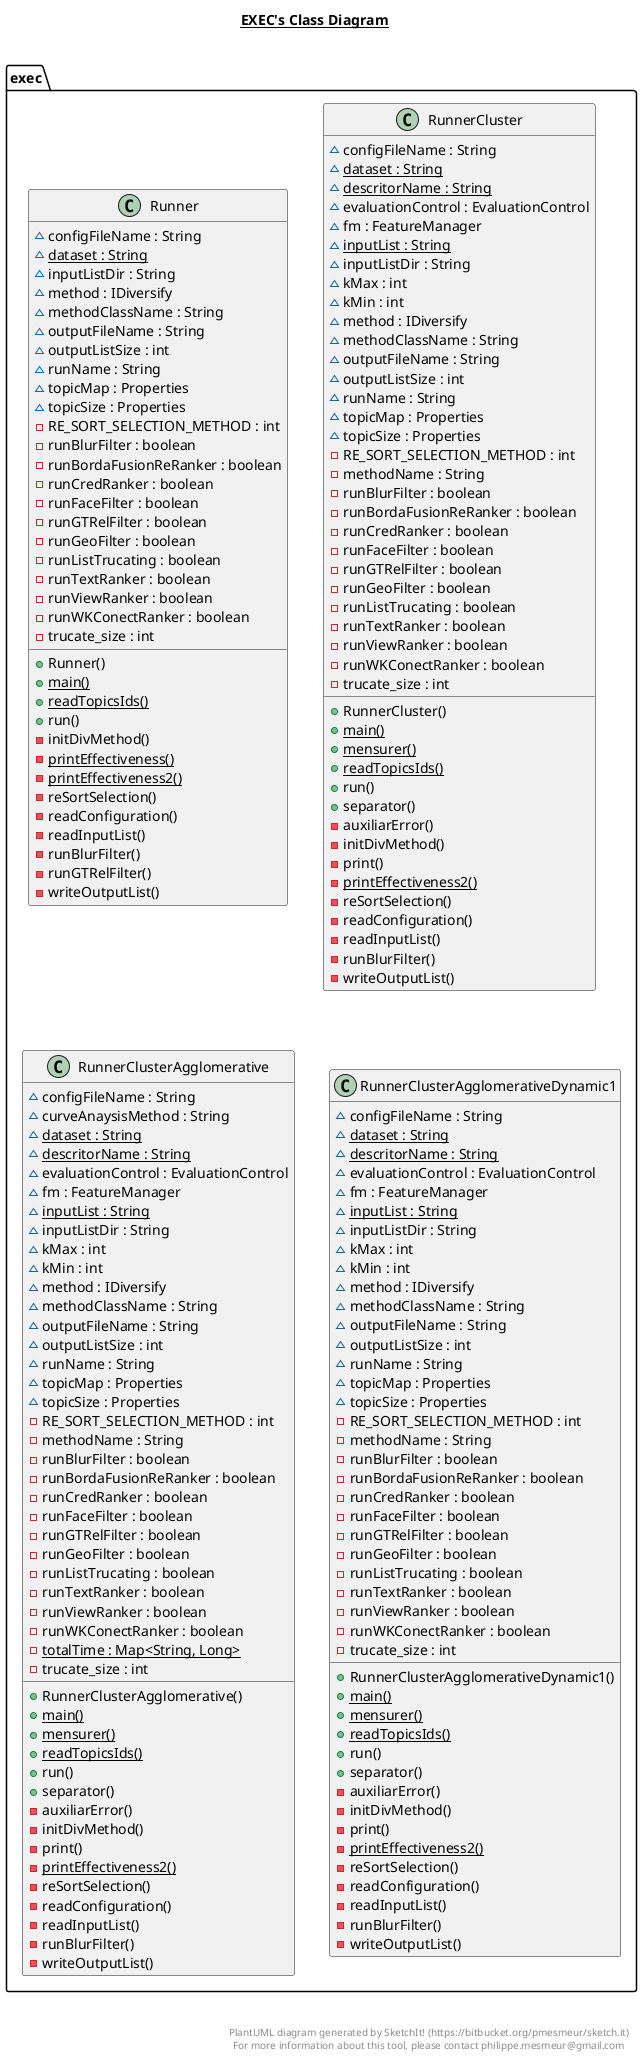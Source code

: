 @startuml

title __EXEC's Class Diagram__\n

  namespace exec {
    class exec.Runner {
        ~ configFileName : String
        {static} ~ dataset : String
        ~ inputListDir : String
        ~ method : IDiversify
        ~ methodClassName : String
        ~ outputFileName : String
        ~ outputListSize : int
        ~ runName : String
        ~ topicMap : Properties
        ~ topicSize : Properties
        - RE_SORT_SELECTION_METHOD : int
        - runBlurFilter : boolean
        - runBordaFusionReRanker : boolean
        - runCredRanker : boolean
        - runFaceFilter : boolean
        - runGTRelFilter : boolean
        - runGeoFilter : boolean
        - runListTrucating : boolean
        - runTextRanker : boolean
        - runViewRanker : boolean
        - runWKConectRanker : boolean
        - trucate_size : int
        + Runner()
        {static} + main()
        {static} + readTopicsIds()
        + run()
        - initDivMethod()
        {static} - printEffectiveness()
        {static} - printEffectiveness2()
        - reSortSelection()
        - readConfiguration()
        - readInputList()
        - runBlurFilter()
        - runGTRelFilter()
        - writeOutputList()
    }
  }
  

  namespace exec {
    class exec.RunnerCluster {
        ~ configFileName : String
        {static} ~ dataset : String
        {static} ~ descritorName : String
        ~ evaluationControl : EvaluationControl
        ~ fm : FeatureManager
        {static} ~ inputList : String
        ~ inputListDir : String
        ~ kMax : int
        ~ kMin : int
        ~ method : IDiversify
        ~ methodClassName : String
        ~ outputFileName : String
        ~ outputListSize : int
        ~ runName : String
        ~ topicMap : Properties
        ~ topicSize : Properties
        - RE_SORT_SELECTION_METHOD : int
        - methodName : String
        - runBlurFilter : boolean
        - runBordaFusionReRanker : boolean
        - runCredRanker : boolean
        - runFaceFilter : boolean
        - runGTRelFilter : boolean
        - runGeoFilter : boolean
        - runListTrucating : boolean
        - runTextRanker : boolean
        - runViewRanker : boolean
        - runWKConectRanker : boolean
        - trucate_size : int
        + RunnerCluster()
        {static} + main()
        {static} + mensurer()
        {static} + readTopicsIds()
        + run()
        + separator()
        - auxiliarError()
        - initDivMethod()
        - print()
        {static} - printEffectiveness2()
        - reSortSelection()
        - readConfiguration()
        - readInputList()
        - runBlurFilter()
        - writeOutputList()
    }
  }
  

  namespace exec {
    class exec.RunnerClusterAgglomerative {
        ~ configFileName : String
        ~ curveAnaysisMethod : String
        {static} ~ dataset : String
        {static} ~ descritorName : String
        ~ evaluationControl : EvaluationControl
        ~ fm : FeatureManager
        {static} ~ inputList : String
        ~ inputListDir : String
        ~ kMax : int
        ~ kMin : int
        ~ method : IDiversify
        ~ methodClassName : String
        ~ outputFileName : String
        ~ outputListSize : int
        ~ runName : String
        ~ topicMap : Properties
        ~ topicSize : Properties
        - RE_SORT_SELECTION_METHOD : int
        - methodName : String
        - runBlurFilter : boolean
        - runBordaFusionReRanker : boolean
        - runCredRanker : boolean
        - runFaceFilter : boolean
        - runGTRelFilter : boolean
        - runGeoFilter : boolean
        - runListTrucating : boolean
        - runTextRanker : boolean
        - runViewRanker : boolean
        - runWKConectRanker : boolean
        {static} - totalTime : Map<String, Long>
        - trucate_size : int
        + RunnerClusterAgglomerative()
        {static} + main()
        {static} + mensurer()
        {static} + readTopicsIds()
        + run()
        + separator()
        - auxiliarError()
        - initDivMethod()
        - print()
        {static} - printEffectiveness2()
        - reSortSelection()
        - readConfiguration()
        - readInputList()
        - runBlurFilter()
        - writeOutputList()
    }
  }
  

  namespace exec {
    class exec.RunnerClusterAgglomerativeDynamic1 {
        ~ configFileName : String
        {static} ~ dataset : String
        {static} ~ descritorName : String
        ~ evaluationControl : EvaluationControl
        ~ fm : FeatureManager
        {static} ~ inputList : String
        ~ inputListDir : String
        ~ kMax : int
        ~ kMin : int
        ~ method : IDiversify
        ~ methodClassName : String
        ~ outputFileName : String
        ~ outputListSize : int
        ~ runName : String
        ~ topicMap : Properties
        ~ topicSize : Properties
        - RE_SORT_SELECTION_METHOD : int
        - methodName : String
        - runBlurFilter : boolean
        - runBordaFusionReRanker : boolean
        - runCredRanker : boolean
        - runFaceFilter : boolean
        - runGTRelFilter : boolean
        - runGeoFilter : boolean
        - runListTrucating : boolean
        - runTextRanker : boolean
        - runViewRanker : boolean
        - runWKConectRanker : boolean
        - trucate_size : int
        + RunnerClusterAgglomerativeDynamic1()
        {static} + main()
        {static} + mensurer()
        {static} + readTopicsIds()
        + run()
        + separator()
        - auxiliarError()
        - initDivMethod()
        - print()
        {static} - printEffectiveness2()
        - reSortSelection()
        - readConfiguration()
        - readInputList()
        - runBlurFilter()
        - writeOutputList()
    }
  }
  



right footer


PlantUML diagram generated by SketchIt! (https://bitbucket.org/pmesmeur/sketch.it)
For more information about this tool, please contact philippe.mesmeur@gmail.com
endfooter

@enduml
